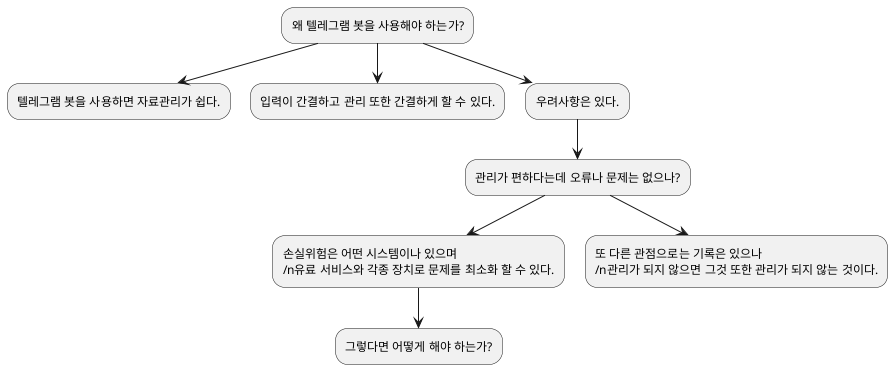@startuml

"왜 텔레그램 봇을 사용해야 하는가?" --> "텔레그램 봇을 사용하면 자료관리가 쉽다."
"왜 텔레그램 봇을 사용해야 하는가?" --> "입력이 간결하고 관리 또한 간결하게 할 수 있다."
"왜 텔레그램 봇을 사용해야 하는가?" --> "우려사항은 있다."
    --> "관리가 편하다는데 오류나 문제는 없으나?"
    --> "손실위험은 어떤 시스템이나 있으며 
    /n유료 서비스와 각종 장치로 문제를 최소화 할 수 있다."
    --> "그렇다면 어떻게 해야 하는가?"

    "관리가 편하다는데 오류나 문제는 없으나?" --> "또 다른 관점으로는 기록은 있으나 
    /n관리가 되지 않으면 그것 또한 관리가 되지 않는 것이다."

@enduml